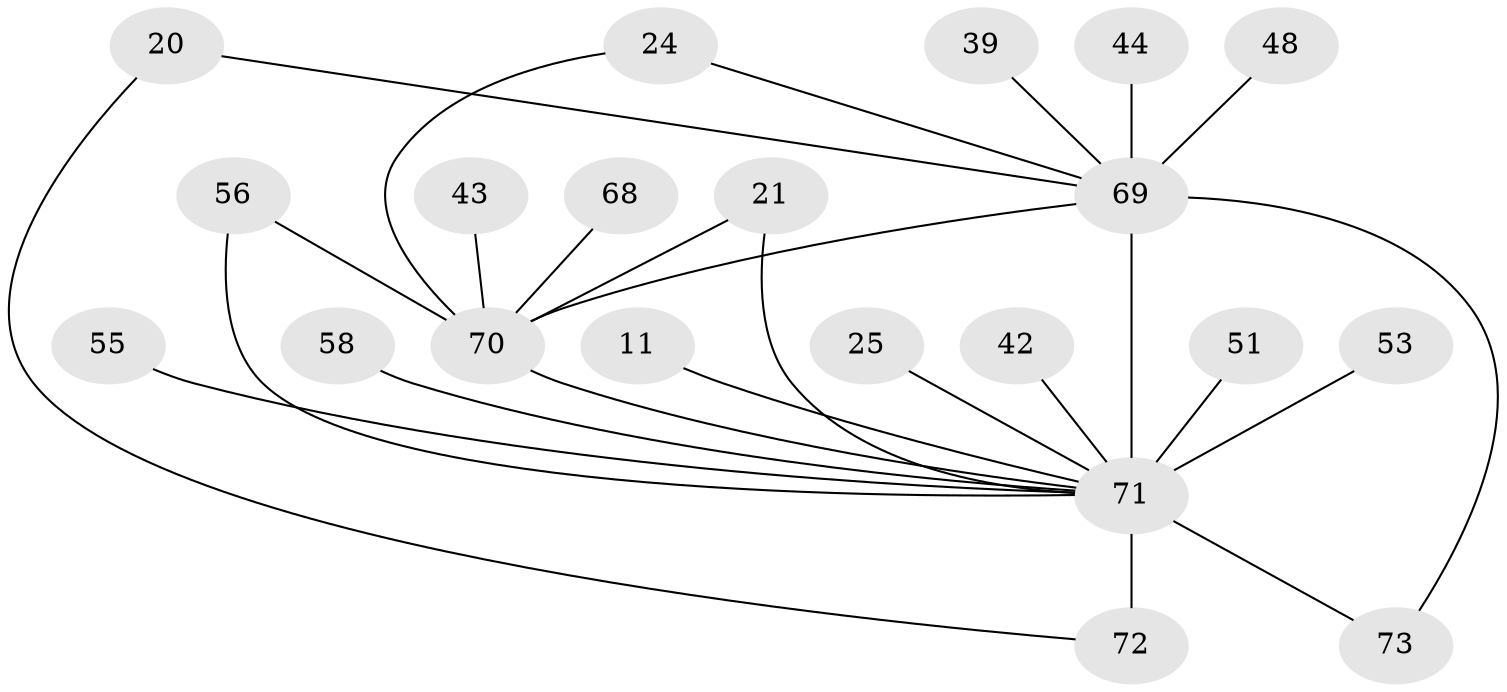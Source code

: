 // original degree distribution, {19: 0.0136986301369863, 15: 0.0273972602739726, 17: 0.0273972602739726, 12: 0.0273972602739726, 23: 0.0273972602739726, 18: 0.0136986301369863, 16: 0.0136986301369863, 2: 0.6027397260273972, 4: 0.0821917808219178, 5: 0.0273972602739726, 3: 0.1232876712328767, 6: 0.0136986301369863}
// Generated by graph-tools (version 1.1) at 2025/46/03/04/25 21:46:59]
// undirected, 21 vertices, 26 edges
graph export_dot {
graph [start="1"]
  node [color=gray90,style=filled];
  11;
  20;
  21;
  24;
  25;
  39;
  42;
  43;
  44;
  48;
  51;
  53;
  55;
  56;
  58;
  68;
  69 [super="+54+66"];
  70 [super="+60+65+36+47"];
  71 [super="+29+57+50+41+67+59"];
  72 [super="+52+61"];
  73 [super="+38"];
  11 -- 71;
  20 -- 72;
  20 -- 69;
  21 -- 70;
  21 -- 71;
  24 -- 70;
  24 -- 69;
  25 -- 71 [weight=2];
  39 -- 69 [weight=2];
  42 -- 71 [weight=2];
  43 -- 70 [weight=2];
  44 -- 69 [weight=2];
  48 -- 69 [weight=2];
  51 -- 71 [weight=2];
  53 -- 71 [weight=2];
  55 -- 71 [weight=2];
  56 -- 70;
  56 -- 71;
  58 -- 71 [weight=2];
  68 -- 70 [weight=2];
  69 -- 70 [weight=15];
  69 -- 71 [weight=31];
  69 -- 73;
  70 -- 71 [weight=21];
  71 -- 72 [weight=8];
  71 -- 73;
}
